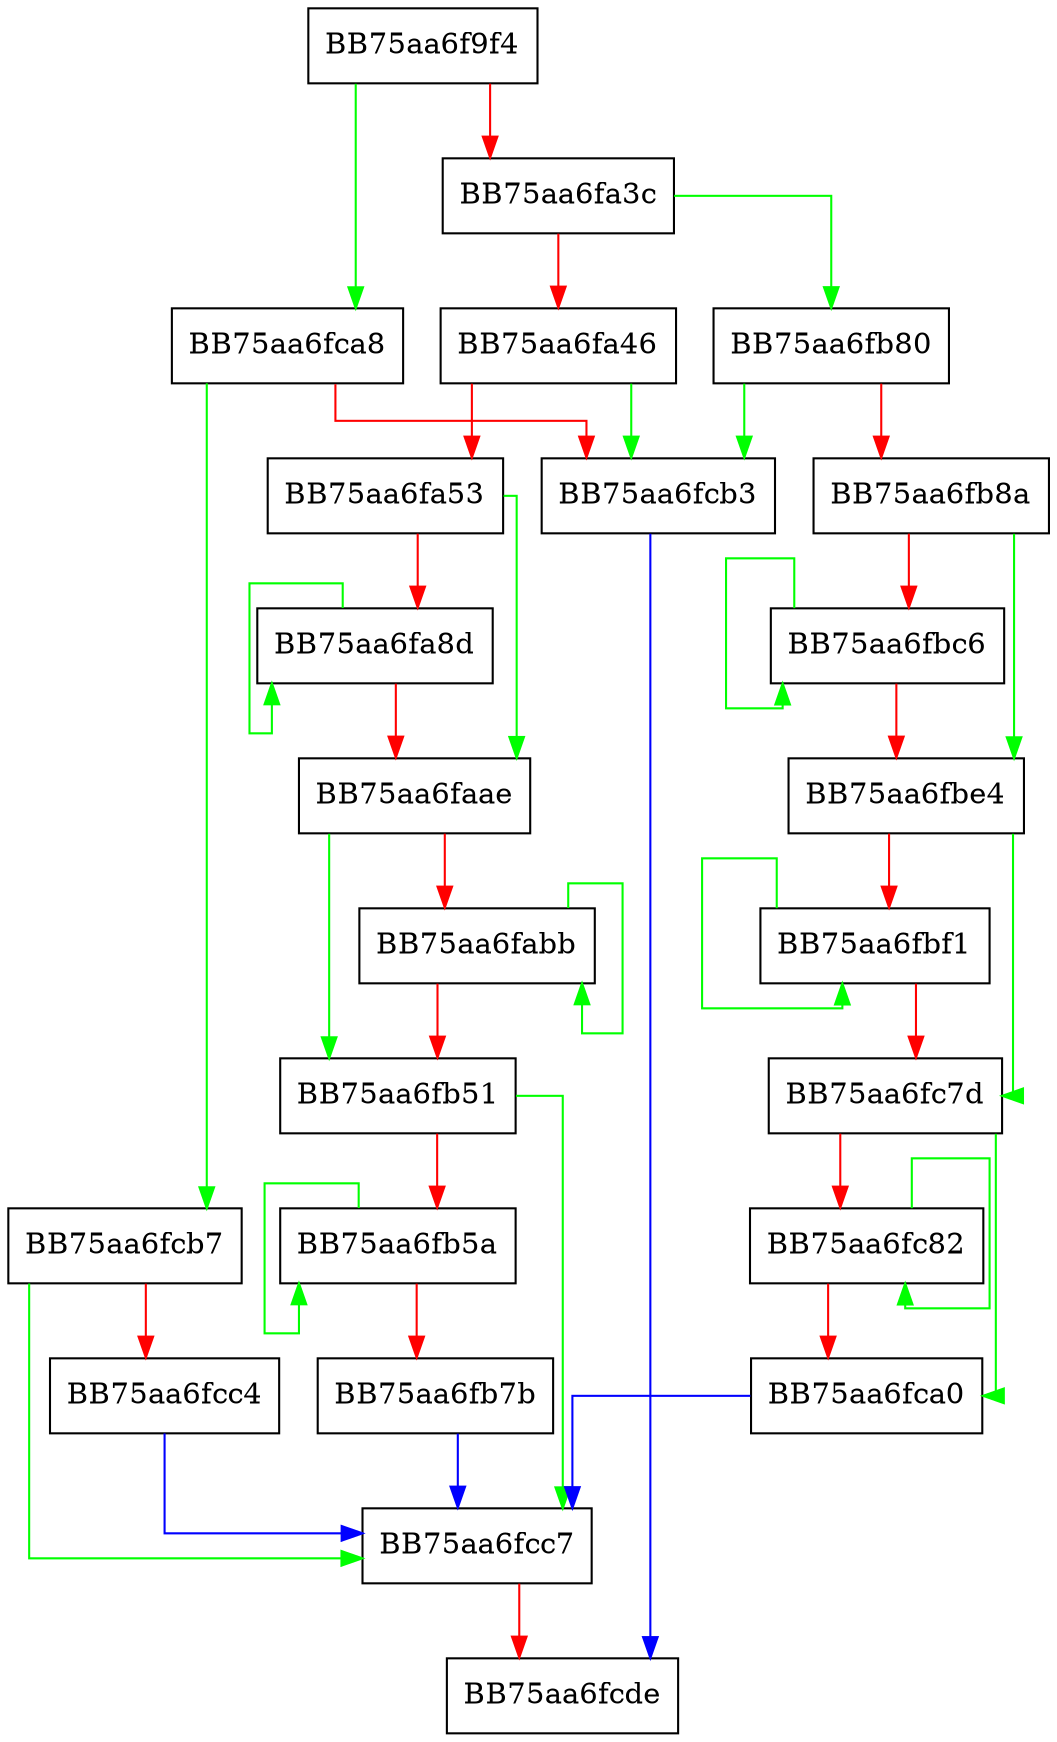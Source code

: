 digraph macappl_scanbuff {
  node [shape="box"];
  graph [splines=ortho];
  BB75aa6f9f4 -> BB75aa6fca8 [color="green"];
  BB75aa6f9f4 -> BB75aa6fa3c [color="red"];
  BB75aa6fa3c -> BB75aa6fb80 [color="green"];
  BB75aa6fa3c -> BB75aa6fa46 [color="red"];
  BB75aa6fa46 -> BB75aa6fcb3 [color="green"];
  BB75aa6fa46 -> BB75aa6fa53 [color="red"];
  BB75aa6fa53 -> BB75aa6faae [color="green"];
  BB75aa6fa53 -> BB75aa6fa8d [color="red"];
  BB75aa6fa8d -> BB75aa6fa8d [color="green"];
  BB75aa6fa8d -> BB75aa6faae [color="red"];
  BB75aa6faae -> BB75aa6fb51 [color="green"];
  BB75aa6faae -> BB75aa6fabb [color="red"];
  BB75aa6fabb -> BB75aa6fabb [color="green"];
  BB75aa6fabb -> BB75aa6fb51 [color="red"];
  BB75aa6fb51 -> BB75aa6fcc7 [color="green"];
  BB75aa6fb51 -> BB75aa6fb5a [color="red"];
  BB75aa6fb5a -> BB75aa6fb5a [color="green"];
  BB75aa6fb5a -> BB75aa6fb7b [color="red"];
  BB75aa6fb7b -> BB75aa6fcc7 [color="blue"];
  BB75aa6fb80 -> BB75aa6fcb3 [color="green"];
  BB75aa6fb80 -> BB75aa6fb8a [color="red"];
  BB75aa6fb8a -> BB75aa6fbe4 [color="green"];
  BB75aa6fb8a -> BB75aa6fbc6 [color="red"];
  BB75aa6fbc6 -> BB75aa6fbc6 [color="green"];
  BB75aa6fbc6 -> BB75aa6fbe4 [color="red"];
  BB75aa6fbe4 -> BB75aa6fc7d [color="green"];
  BB75aa6fbe4 -> BB75aa6fbf1 [color="red"];
  BB75aa6fbf1 -> BB75aa6fbf1 [color="green"];
  BB75aa6fbf1 -> BB75aa6fc7d [color="red"];
  BB75aa6fc7d -> BB75aa6fca0 [color="green"];
  BB75aa6fc7d -> BB75aa6fc82 [color="red"];
  BB75aa6fc82 -> BB75aa6fc82 [color="green"];
  BB75aa6fc82 -> BB75aa6fca0 [color="red"];
  BB75aa6fca0 -> BB75aa6fcc7 [color="blue"];
  BB75aa6fca8 -> BB75aa6fcb7 [color="green"];
  BB75aa6fca8 -> BB75aa6fcb3 [color="red"];
  BB75aa6fcb3 -> BB75aa6fcde [color="blue"];
  BB75aa6fcb7 -> BB75aa6fcc7 [color="green"];
  BB75aa6fcb7 -> BB75aa6fcc4 [color="red"];
  BB75aa6fcc4 -> BB75aa6fcc7 [color="blue"];
  BB75aa6fcc7 -> BB75aa6fcde [color="red"];
}
